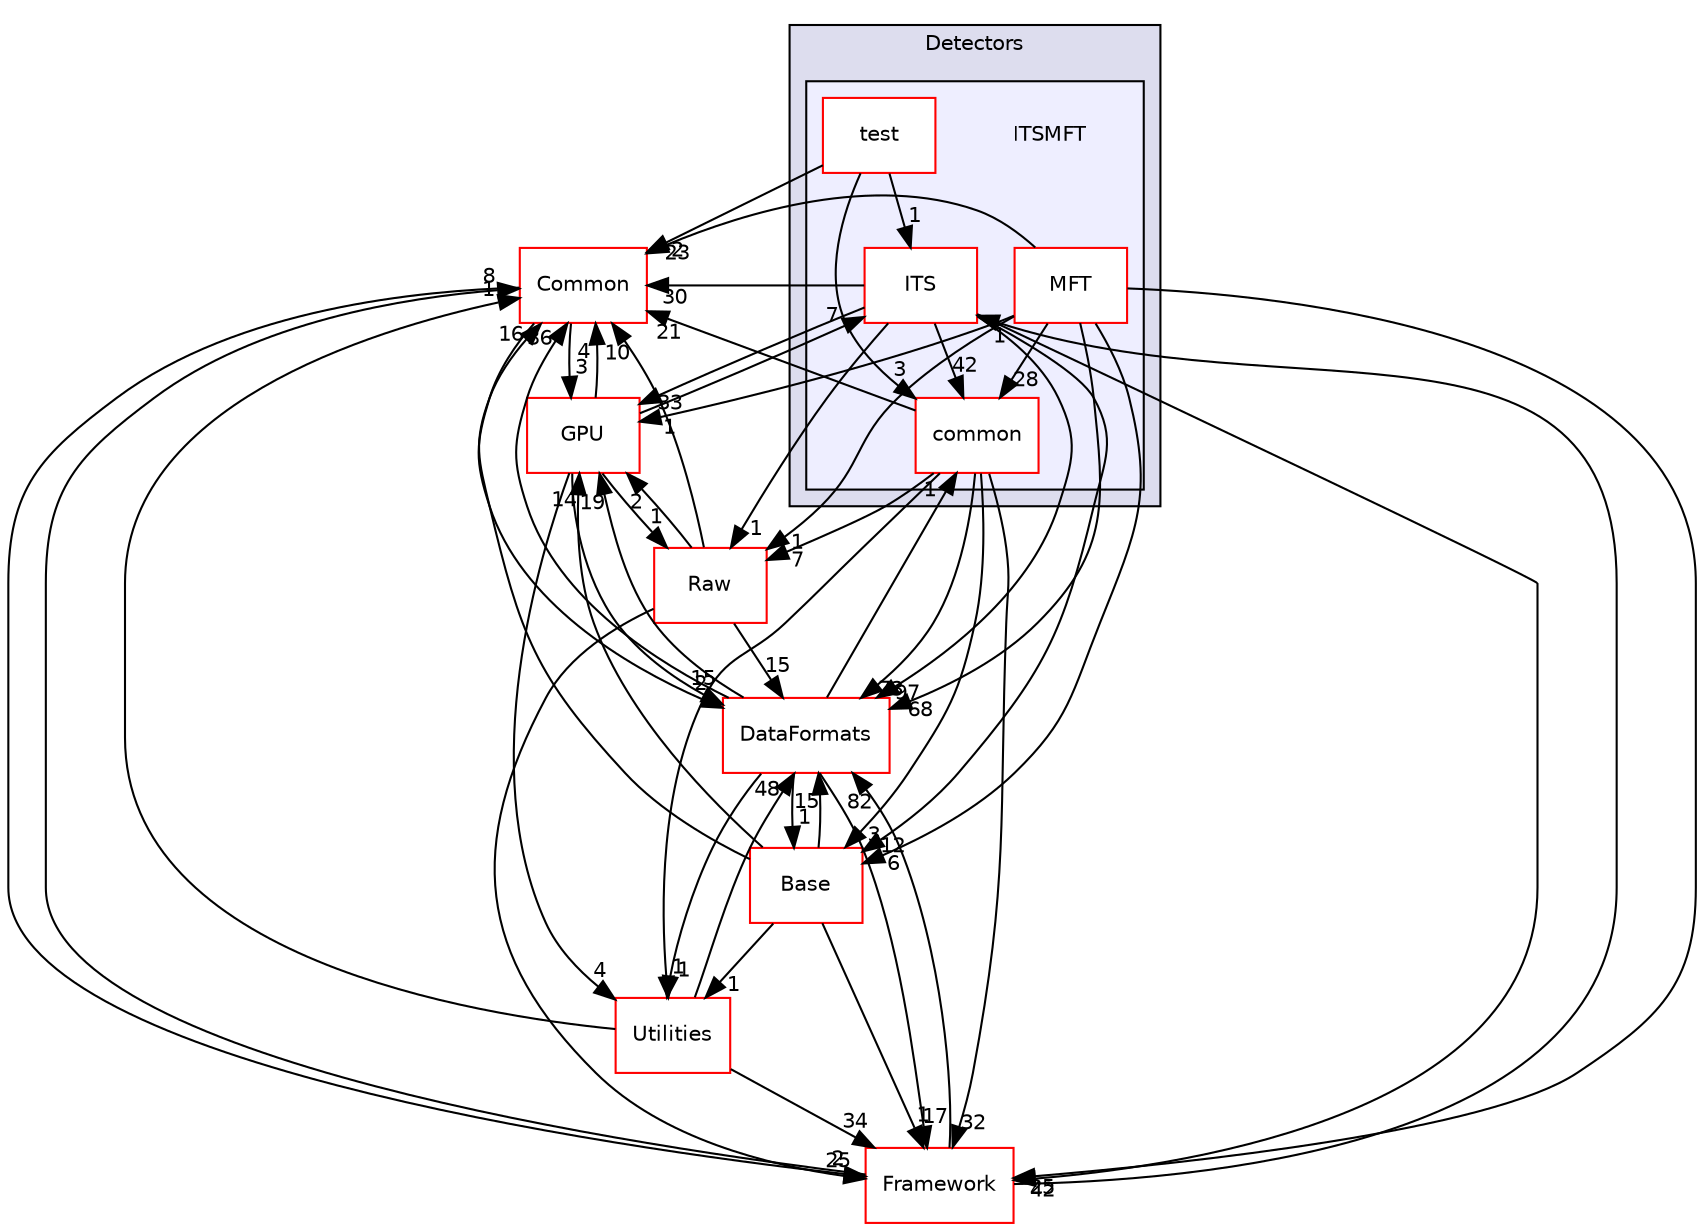 digraph "/home/travis/build/AliceO2Group/AliceO2/Detectors/ITSMFT" {
  bgcolor=transparent;
  compound=true
  node [ fontsize="10", fontname="Helvetica"];
  edge [ labelfontsize="10", labelfontname="Helvetica"];
  subgraph clusterdir_051dca18e802f8e9474f2e30d29c04e0 {
    graph [ bgcolor="#ddddee", pencolor="black", label="Detectors" fontname="Helvetica", fontsize="10", URL="dir_051dca18e802f8e9474f2e30d29c04e0.html"]
  subgraph clusterdir_1306292b77b40360479b729ac9ee7efe {
    graph [ bgcolor="#eeeeff", pencolor="black", label="" URL="dir_1306292b77b40360479b729ac9ee7efe.html"];
    dir_1306292b77b40360479b729ac9ee7efe [shape=plaintext label="ITSMFT"];
    dir_85bf31a2e8d306e7598ffcb73f8df6bf [shape=box label="common" color="red" fillcolor="white" style="filled" URL="dir_85bf31a2e8d306e7598ffcb73f8df6bf.html"];
    dir_871aad07cbf94d6cd423c3d8d5bdf4e9 [shape=box label="ITS" color="red" fillcolor="white" style="filled" URL="dir_871aad07cbf94d6cd423c3d8d5bdf4e9.html"];
    dir_f39d1cd569ca2d16022b762a0e4a53c8 [shape=box label="MFT" color="red" fillcolor="white" style="filled" URL="dir_f39d1cd569ca2d16022b762a0e4a53c8.html"];
    dir_8a13aabf51651f1b5f53d57129f566b6 [shape=box label="test" color="red" fillcolor="white" style="filled" URL="dir_8a13aabf51651f1b5f53d57129f566b6.html"];
  }
  }
  dir_4ab6b4cc6a7edbff49100e9123df213f [shape=box label="Common" color="red" URL="dir_4ab6b4cc6a7edbff49100e9123df213f.html"];
  dir_b05a5fa85f84bfc9013183c9d87f9a36 [shape=box label="Utilities" color="red" URL="dir_b05a5fa85f84bfc9013183c9d87f9a36.html"];
  dir_37c90836491b695b472bf98d1be8336b [shape=box label="Base" color="red" URL="dir_37c90836491b695b472bf98d1be8336b.html"];
  dir_f511f1e9c03c071966ae594f00bbc5e0 [shape=box label="GPU" color="red" URL="dir_f511f1e9c03c071966ae594f00bbc5e0.html"];
  dir_bcbb2cf9a3d3d83e5515c82071a07177 [shape=box label="Framework" color="red" URL="dir_bcbb2cf9a3d3d83e5515c82071a07177.html"];
  dir_26637d1bd82229bc9ed97f7e706be743 [shape=box label="Raw" color="red" URL="dir_26637d1bd82229bc9ed97f7e706be743.html"];
  dir_2171f7ec022c5423887b07c69b2f5b48 [shape=box label="DataFormats" color="red" URL="dir_2171f7ec022c5423887b07c69b2f5b48.html"];
  dir_871aad07cbf94d6cd423c3d8d5bdf4e9->dir_4ab6b4cc6a7edbff49100e9123df213f [headlabel="30", labeldistance=1.5 headhref="dir_000048_000031.html"];
  dir_871aad07cbf94d6cd423c3d8d5bdf4e9->dir_37c90836491b695b472bf98d1be8336b [headlabel="12", labeldistance=1.5 headhref="dir_000048_000275.html"];
  dir_871aad07cbf94d6cd423c3d8d5bdf4e9->dir_85bf31a2e8d306e7598ffcb73f8df6bf [headlabel="42", labeldistance=1.5 headhref="dir_000048_000065.html"];
  dir_871aad07cbf94d6cd423c3d8d5bdf4e9->dir_f511f1e9c03c071966ae594f00bbc5e0 [headlabel="33", labeldistance=1.5 headhref="dir_000048_000715.html"];
  dir_871aad07cbf94d6cd423c3d8d5bdf4e9->dir_bcbb2cf9a3d3d83e5515c82071a07177 [headlabel="42", labeldistance=1.5 headhref="dir_000048_000015.html"];
  dir_871aad07cbf94d6cd423c3d8d5bdf4e9->dir_26637d1bd82229bc9ed97f7e706be743 [headlabel="1", labeldistance=1.5 headhref="dir_000048_000606.html"];
  dir_871aad07cbf94d6cd423c3d8d5bdf4e9->dir_2171f7ec022c5423887b07c69b2f5b48 [headlabel="97", labeldistance=1.5 headhref="dir_000048_000080.html"];
  dir_f39d1cd569ca2d16022b762a0e4a53c8->dir_4ab6b4cc6a7edbff49100e9123df213f [headlabel="23", labeldistance=1.5 headhref="dir_000114_000031.html"];
  dir_f39d1cd569ca2d16022b762a0e4a53c8->dir_37c90836491b695b472bf98d1be8336b [headlabel="6", labeldistance=1.5 headhref="dir_000114_000275.html"];
  dir_f39d1cd569ca2d16022b762a0e4a53c8->dir_85bf31a2e8d306e7598ffcb73f8df6bf [headlabel="28", labeldistance=1.5 headhref="dir_000114_000065.html"];
  dir_f39d1cd569ca2d16022b762a0e4a53c8->dir_f511f1e9c03c071966ae594f00bbc5e0 [headlabel="1", labeldistance=1.5 headhref="dir_000114_000715.html"];
  dir_f39d1cd569ca2d16022b762a0e4a53c8->dir_bcbb2cf9a3d3d83e5515c82071a07177 [headlabel="25", labeldistance=1.5 headhref="dir_000114_000015.html"];
  dir_f39d1cd569ca2d16022b762a0e4a53c8->dir_26637d1bd82229bc9ed97f7e706be743 [headlabel="1", labeldistance=1.5 headhref="dir_000114_000606.html"];
  dir_f39d1cd569ca2d16022b762a0e4a53c8->dir_2171f7ec022c5423887b07c69b2f5b48 [headlabel="68", labeldistance=1.5 headhref="dir_000114_000080.html"];
  dir_4ab6b4cc6a7edbff49100e9123df213f->dir_f511f1e9c03c071966ae594f00bbc5e0 [headlabel="3", labeldistance=1.5 headhref="dir_000031_000715.html"];
  dir_4ab6b4cc6a7edbff49100e9123df213f->dir_bcbb2cf9a3d3d83e5515c82071a07177 [headlabel="2", labeldistance=1.5 headhref="dir_000031_000015.html"];
  dir_4ab6b4cc6a7edbff49100e9123df213f->dir_2171f7ec022c5423887b07c69b2f5b48 [headlabel="2", labeldistance=1.5 headhref="dir_000031_000080.html"];
  dir_b05a5fa85f84bfc9013183c9d87f9a36->dir_4ab6b4cc6a7edbff49100e9123df213f [headlabel="1", labeldistance=1.5 headhref="dir_000601_000031.html"];
  dir_b05a5fa85f84bfc9013183c9d87f9a36->dir_bcbb2cf9a3d3d83e5515c82071a07177 [headlabel="34", labeldistance=1.5 headhref="dir_000601_000015.html"];
  dir_b05a5fa85f84bfc9013183c9d87f9a36->dir_2171f7ec022c5423887b07c69b2f5b48 [headlabel="48", labeldistance=1.5 headhref="dir_000601_000080.html"];
  dir_37c90836491b695b472bf98d1be8336b->dir_4ab6b4cc6a7edbff49100e9123df213f [headlabel="16", labeldistance=1.5 headhref="dir_000275_000031.html"];
  dir_37c90836491b695b472bf98d1be8336b->dir_b05a5fa85f84bfc9013183c9d87f9a36 [headlabel="1", labeldistance=1.5 headhref="dir_000275_000601.html"];
  dir_37c90836491b695b472bf98d1be8336b->dir_f511f1e9c03c071966ae594f00bbc5e0 [headlabel="14", labeldistance=1.5 headhref="dir_000275_000715.html"];
  dir_37c90836491b695b472bf98d1be8336b->dir_bcbb2cf9a3d3d83e5515c82071a07177 [headlabel="1", labeldistance=1.5 headhref="dir_000275_000015.html"];
  dir_37c90836491b695b472bf98d1be8336b->dir_2171f7ec022c5423887b07c69b2f5b48 [headlabel="15", labeldistance=1.5 headhref="dir_000275_000080.html"];
  dir_85bf31a2e8d306e7598ffcb73f8df6bf->dir_4ab6b4cc6a7edbff49100e9123df213f [headlabel="21", labeldistance=1.5 headhref="dir_000065_000031.html"];
  dir_85bf31a2e8d306e7598ffcb73f8df6bf->dir_b05a5fa85f84bfc9013183c9d87f9a36 [headlabel="1", labeldistance=1.5 headhref="dir_000065_000601.html"];
  dir_85bf31a2e8d306e7598ffcb73f8df6bf->dir_37c90836491b695b472bf98d1be8336b [headlabel="3", labeldistance=1.5 headhref="dir_000065_000275.html"];
  dir_85bf31a2e8d306e7598ffcb73f8df6bf->dir_bcbb2cf9a3d3d83e5515c82071a07177 [headlabel="32", labeldistance=1.5 headhref="dir_000065_000015.html"];
  dir_85bf31a2e8d306e7598ffcb73f8df6bf->dir_26637d1bd82229bc9ed97f7e706be743 [headlabel="7", labeldistance=1.5 headhref="dir_000065_000606.html"];
  dir_85bf31a2e8d306e7598ffcb73f8df6bf->dir_2171f7ec022c5423887b07c69b2f5b48 [headlabel="73", labeldistance=1.5 headhref="dir_000065_000080.html"];
  dir_8a13aabf51651f1b5f53d57129f566b6->dir_871aad07cbf94d6cd423c3d8d5bdf4e9 [headlabel="1", labeldistance=1.5 headhref="dir_000552_000048.html"];
  dir_8a13aabf51651f1b5f53d57129f566b6->dir_4ab6b4cc6a7edbff49100e9123df213f [headlabel="2", labeldistance=1.5 headhref="dir_000552_000031.html"];
  dir_8a13aabf51651f1b5f53d57129f566b6->dir_85bf31a2e8d306e7598ffcb73f8df6bf [headlabel="3", labeldistance=1.5 headhref="dir_000552_000065.html"];
  dir_f511f1e9c03c071966ae594f00bbc5e0->dir_871aad07cbf94d6cd423c3d8d5bdf4e9 [headlabel="7", labeldistance=1.5 headhref="dir_000715_000048.html"];
  dir_f511f1e9c03c071966ae594f00bbc5e0->dir_4ab6b4cc6a7edbff49100e9123df213f [headlabel="4", labeldistance=1.5 headhref="dir_000715_000031.html"];
  dir_f511f1e9c03c071966ae594f00bbc5e0->dir_b05a5fa85f84bfc9013183c9d87f9a36 [headlabel="4", labeldistance=1.5 headhref="dir_000715_000601.html"];
  dir_f511f1e9c03c071966ae594f00bbc5e0->dir_26637d1bd82229bc9ed97f7e706be743 [headlabel="1", labeldistance=1.5 headhref="dir_000715_000606.html"];
  dir_f511f1e9c03c071966ae594f00bbc5e0->dir_2171f7ec022c5423887b07c69b2f5b48 [headlabel="15", labeldistance=1.5 headhref="dir_000715_000080.html"];
  dir_bcbb2cf9a3d3d83e5515c82071a07177->dir_871aad07cbf94d6cd423c3d8d5bdf4e9 [headlabel="1", labeldistance=1.5 headhref="dir_000015_000048.html"];
  dir_bcbb2cf9a3d3d83e5515c82071a07177->dir_4ab6b4cc6a7edbff49100e9123df213f [headlabel="8", labeldistance=1.5 headhref="dir_000015_000031.html"];
  dir_bcbb2cf9a3d3d83e5515c82071a07177->dir_2171f7ec022c5423887b07c69b2f5b48 [headlabel="82", labeldistance=1.5 headhref="dir_000015_000080.html"];
  dir_26637d1bd82229bc9ed97f7e706be743->dir_4ab6b4cc6a7edbff49100e9123df213f [headlabel="10", labeldistance=1.5 headhref="dir_000606_000031.html"];
  dir_26637d1bd82229bc9ed97f7e706be743->dir_f511f1e9c03c071966ae594f00bbc5e0 [headlabel="2", labeldistance=1.5 headhref="dir_000606_000715.html"];
  dir_26637d1bd82229bc9ed97f7e706be743->dir_bcbb2cf9a3d3d83e5515c82071a07177 [headlabel="25", labeldistance=1.5 headhref="dir_000606_000015.html"];
  dir_26637d1bd82229bc9ed97f7e706be743->dir_2171f7ec022c5423887b07c69b2f5b48 [headlabel="15", labeldistance=1.5 headhref="dir_000606_000080.html"];
  dir_2171f7ec022c5423887b07c69b2f5b48->dir_4ab6b4cc6a7edbff49100e9123df213f [headlabel="36", labeldistance=1.5 headhref="dir_000080_000031.html"];
  dir_2171f7ec022c5423887b07c69b2f5b48->dir_b05a5fa85f84bfc9013183c9d87f9a36 [headlabel="1", labeldistance=1.5 headhref="dir_000080_000601.html"];
  dir_2171f7ec022c5423887b07c69b2f5b48->dir_37c90836491b695b472bf98d1be8336b [headlabel="1", labeldistance=1.5 headhref="dir_000080_000275.html"];
  dir_2171f7ec022c5423887b07c69b2f5b48->dir_85bf31a2e8d306e7598ffcb73f8df6bf [headlabel="1", labeldistance=1.5 headhref="dir_000080_000065.html"];
  dir_2171f7ec022c5423887b07c69b2f5b48->dir_f511f1e9c03c071966ae594f00bbc5e0 [headlabel="19", labeldistance=1.5 headhref="dir_000080_000715.html"];
  dir_2171f7ec022c5423887b07c69b2f5b48->dir_bcbb2cf9a3d3d83e5515c82071a07177 [headlabel="17", labeldistance=1.5 headhref="dir_000080_000015.html"];
}
